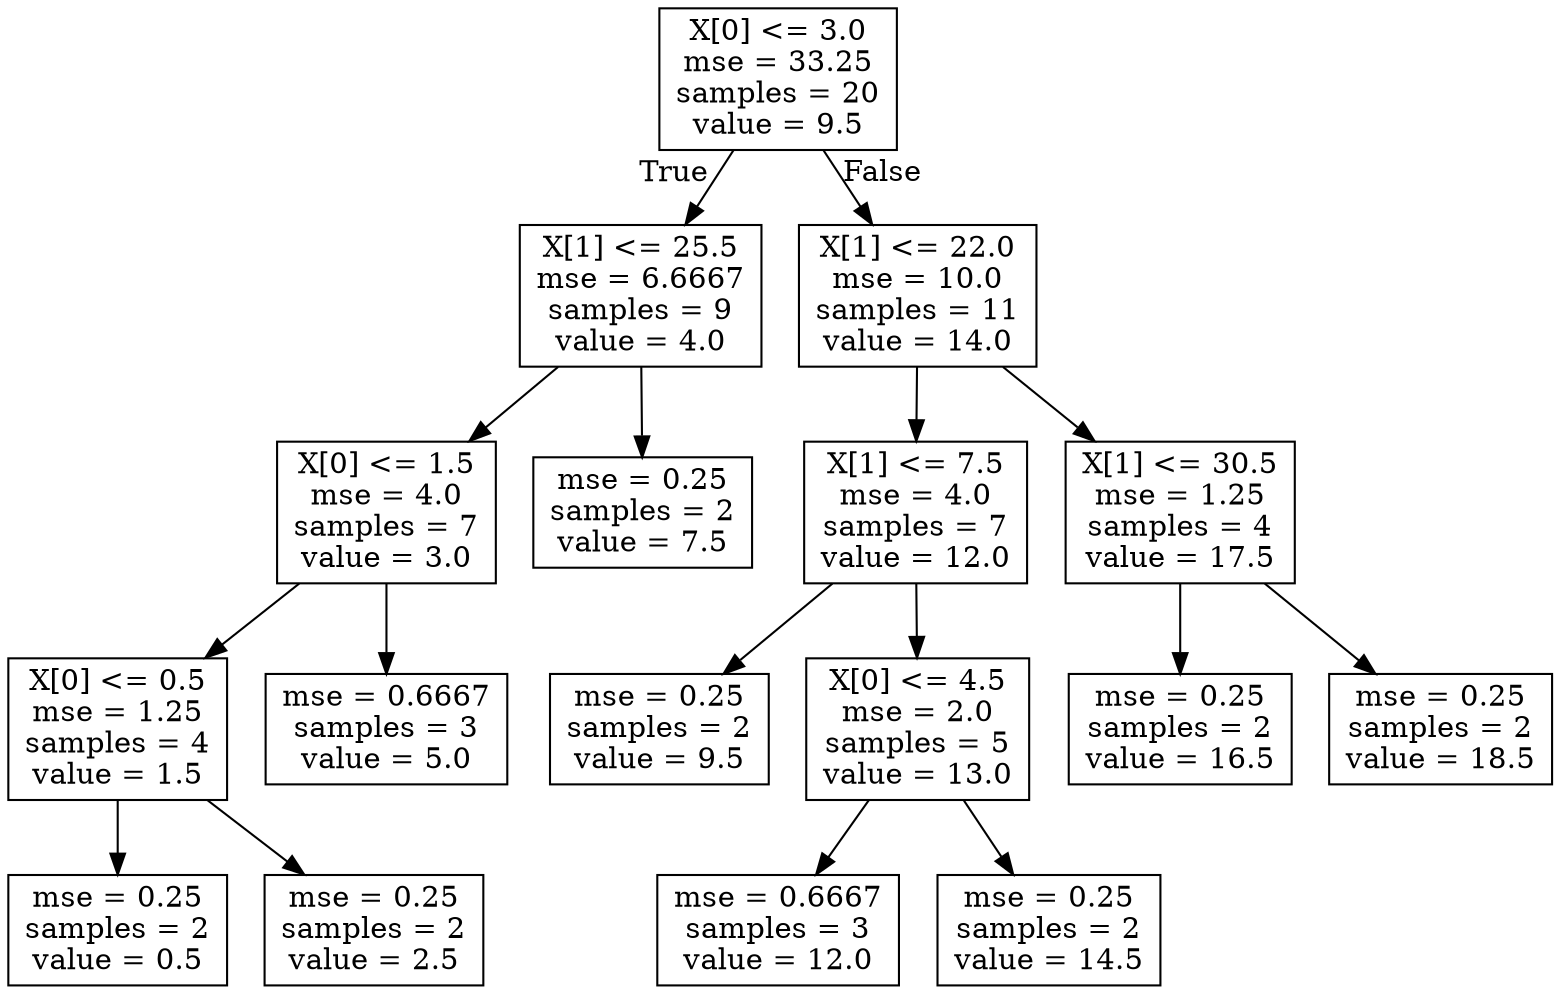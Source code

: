 digraph Tree {
node [shape=box] ;
0 [label="X[0] <= 3.0\nmse = 33.25\nsamples = 20\nvalue = 9.5"] ;
1 [label="X[1] <= 25.5\nmse = 6.6667\nsamples = 9\nvalue = 4.0"] ;
0 -> 1 [labeldistance=2.5, labelangle=45, headlabel="True"] ;
2 [label="X[0] <= 1.5\nmse = 4.0\nsamples = 7\nvalue = 3.0"] ;
1 -> 2 ;
3 [label="X[0] <= 0.5\nmse = 1.25\nsamples = 4\nvalue = 1.5"] ;
2 -> 3 ;
4 [label="mse = 0.25\nsamples = 2\nvalue = 0.5"] ;
3 -> 4 ;
5 [label="mse = 0.25\nsamples = 2\nvalue = 2.5"] ;
3 -> 5 ;
6 [label="mse = 0.6667\nsamples = 3\nvalue = 5.0"] ;
2 -> 6 ;
7 [label="mse = 0.25\nsamples = 2\nvalue = 7.5"] ;
1 -> 7 ;
8 [label="X[1] <= 22.0\nmse = 10.0\nsamples = 11\nvalue = 14.0"] ;
0 -> 8 [labeldistance=2.5, labelangle=-45, headlabel="False"] ;
9 [label="X[1] <= 7.5\nmse = 4.0\nsamples = 7\nvalue = 12.0"] ;
8 -> 9 ;
10 [label="mse = 0.25\nsamples = 2\nvalue = 9.5"] ;
9 -> 10 ;
11 [label="X[0] <= 4.5\nmse = 2.0\nsamples = 5\nvalue = 13.0"] ;
9 -> 11 ;
12 [label="mse = 0.6667\nsamples = 3\nvalue = 12.0"] ;
11 -> 12 ;
13 [label="mse = 0.25\nsamples = 2\nvalue = 14.5"] ;
11 -> 13 ;
14 [label="X[1] <= 30.5\nmse = 1.25\nsamples = 4\nvalue = 17.5"] ;
8 -> 14 ;
15 [label="mse = 0.25\nsamples = 2\nvalue = 16.5"] ;
14 -> 15 ;
16 [label="mse = 0.25\nsamples = 2\nvalue = 18.5"] ;
14 -> 16 ;
}